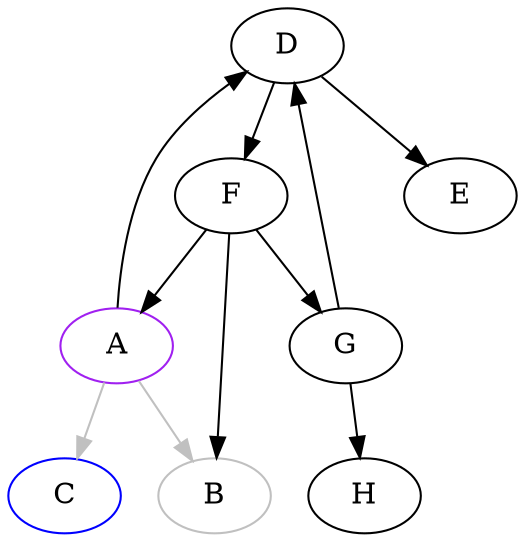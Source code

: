 digraph {
	D [label="D"];
	F [label="F"];
	H [label="H"];
	A [label="A", color="purple"];
	E [label="E"];
	G [label="G"];
	C [label="C", color="blue"];
	B [label="B", color="gray"];
	
	A -> C [color="gray"];
	A -> B [color="gray"];
	D -> E;
	D -> F;
	F -> A;
	F -> G;
	F -> B;
	A -> D;
	G -> H;
	G -> D;
}